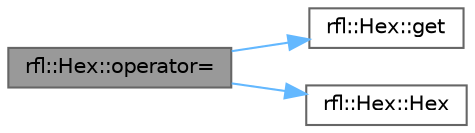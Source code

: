 digraph "rfl::Hex::operator="
{
 // LATEX_PDF_SIZE
  bgcolor="transparent";
  edge [fontname=Helvetica,fontsize=10,labelfontname=Helvetica,labelfontsize=10];
  node [fontname=Helvetica,fontsize=10,shape=box,height=0.2,width=0.4];
  rankdir="LR";
  Node1 [id="Node000001",label="rfl::Hex::operator=",height=0.2,width=0.4,color="gray40", fillcolor="grey60", style="filled", fontcolor="black",tooltip="Assigns the underlying object."];
  Node1 -> Node2 [id="edge1_Node000001_Node000002",color="steelblue1",style="solid",tooltip=" "];
  Node2 [id="Node000002",label="rfl::Hex::get",height=0.2,width=0.4,color="grey40", fillcolor="white", style="filled",URL="$structrfl_1_1_hex.html#af3fd1b5796bd73ce0b12c5a519039d31",tooltip="Returns the underlying object."];
  Node1 -> Node3 [id="edge2_Node000001_Node000003",color="steelblue1",style="solid",tooltip=" "];
  Node3 [id="Node000003",label="rfl::Hex::Hex",height=0.2,width=0.4,color="grey40", fillcolor="white", style="filled",URL="$structrfl_1_1_hex.html#a094c89c88fc16570c340391180ad4b3e",tooltip=" "];
}
